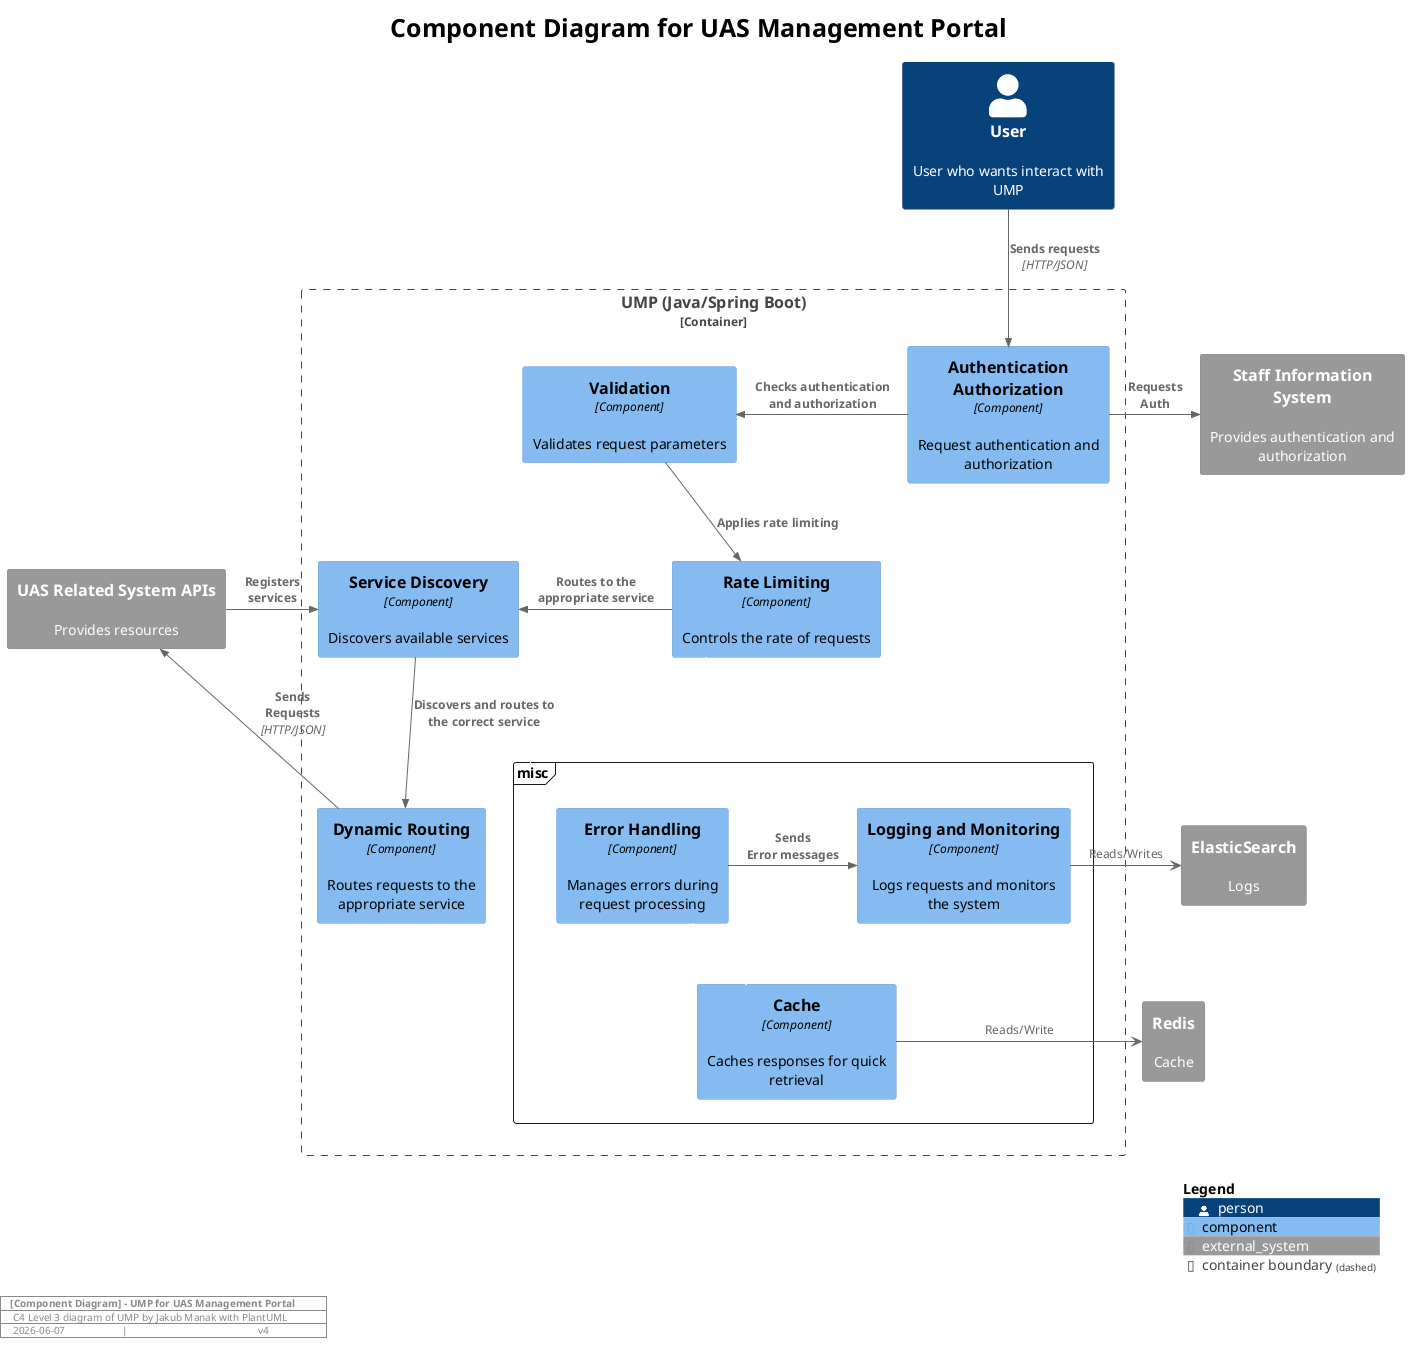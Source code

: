 @startuml
skinparam TitleFontSize 25

page 794x1123
'scale 0.4

title "Component Diagram for UAS Management Portal"

!include <C4/C4_Component>

System_Ext(sis, "Staff Information System", "Provides authentication and authorization")
System_Ext(elk, "ElasticSearch", "Logs")
System_Ext(redis, "Redis", "Cache")

System_Ext(uasRelatedSys, "UAS Related System APIs", "Provides resources")

Person(user, "User", "User who wants interact with UMP")



Container_Boundary(ump, "UMP (Java/Spring Boot)") {
  Component(validation, "Validation", "Component", "Validates request parameters")
  Component(authentication, "Authentication Authorization", "Component", "Request authentication and authorization")
  Component(rateLimiting, "Rate Limiting", "Component", "Controls the rate of requests")
  Component(dynamicRouting, "Dynamic Routing", "Component", "Routes requests to the appropriate service")
  Component(serviceDiscovery, "Service Discovery", "Component", "Discovers available services")
  'Component(responseHandler, "Response Handler", "Component", "Process responses")

Rel_L(authentication, validation, "Checks authentication and authorization")
Rel_D(validation, rateLimiting, "Applies rate limiting")
Rel_L(rateLimiting, serviceDiscovery, "Routes to the appropriate service")
Rel_D(serviceDiscovery, dynamicRouting, "Discovers and routes to the correct service")

Rel_R(authentication,sis,"Requests\nAuth")

rateLimiting -- misc  #line:white

frame "misc"{
  Component(errorHandling, "Error Handling", "Component", "Manages errors during request processing")
  Component(loggingMonitoring, "Logging and Monitoring", "Component", "Logs requests and monitors the system")
  Component(cache, "Cache", "Component", "Caches responses for quick retrieval")
  }
}

Rel(user,authentication,"Sends requests", "HTTP/JSON")

Rel_R(errorHandling,loggingMonitoring,"Sends\nError messages")


loggingMonitoring -right-> elk :Reads/Writes
cache -right-> redis :Reads/Write

errorHandling --> cache #line:white

Rel_L(dynamicRouting,uasRelatedSys,"Sends\nRequests","HTTP/JSON")
Rel_R(uasRelatedSys,serviceDiscovery,"Registers\nservices")
'Rel_R(uasRelatedSys,responseHandler,"Registers\nservices")
'Rel_U(responseHandler,user,"Registers\nservices")

SHOW_LEGEND()

leftfooter
  |=    [Component Diagram] - UMP for UAS Management Portal            |
  |     C4 Level 3 diagram of UMP by Jakub Manak with PlantUML |
  |     %date("yyyy-MM-dd")                      \|                                                  v4    |
endfooter
@enduml